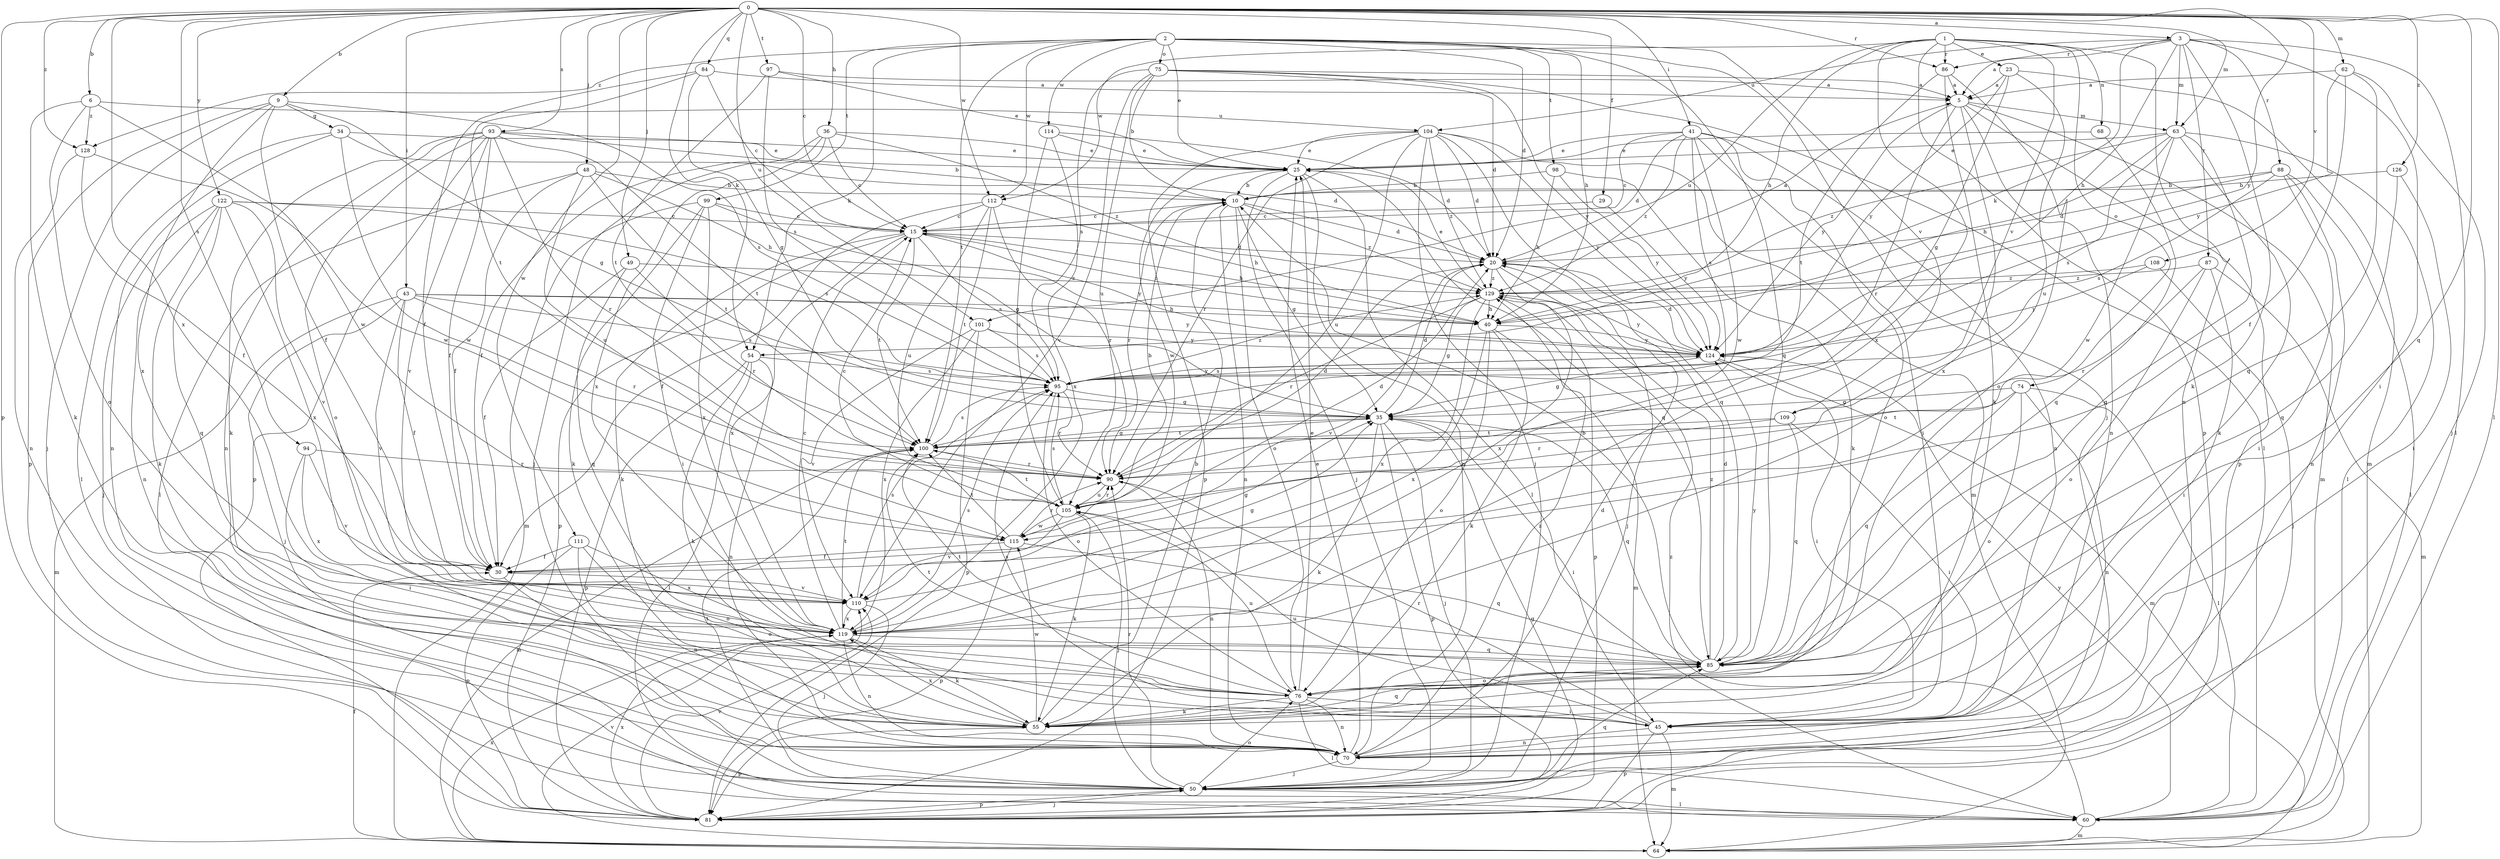 strict digraph  {
0;
1;
2;
3;
5;
6;
9;
10;
15;
20;
23;
25;
29;
30;
34;
35;
36;
40;
41;
43;
45;
48;
49;
50;
54;
55;
60;
62;
63;
64;
68;
70;
74;
75;
76;
81;
84;
85;
86;
87;
88;
90;
93;
94;
95;
97;
98;
99;
100;
101;
104;
105;
108;
109;
110;
111;
112;
114;
115;
119;
122;
124;
126;
128;
129;
0 -> 3  [label=a];
0 -> 6  [label=b];
0 -> 9  [label=b];
0 -> 15  [label=c];
0 -> 29  [label=f];
0 -> 36  [label=h];
0 -> 41  [label=i];
0 -> 43  [label=i];
0 -> 48  [label=j];
0 -> 49  [label=j];
0 -> 54  [label=k];
0 -> 60  [label=l];
0 -> 62  [label=m];
0 -> 63  [label=m];
0 -> 81  [label=p];
0 -> 84  [label=q];
0 -> 85  [label=q];
0 -> 86  [label=r];
0 -> 93  [label=s];
0 -> 94  [label=s];
0 -> 97  [label=t];
0 -> 101  [label=u];
0 -> 108  [label=v];
0 -> 111  [label=w];
0 -> 112  [label=w];
0 -> 119  [label=x];
0 -> 122  [label=y];
0 -> 124  [label=y];
0 -> 126  [label=z];
0 -> 128  [label=z];
1 -> 23  [label=e];
1 -> 40  [label=h];
1 -> 68  [label=n];
1 -> 70  [label=n];
1 -> 74  [label=o];
1 -> 81  [label=p];
1 -> 86  [label=r];
1 -> 101  [label=u];
1 -> 109  [label=v];
1 -> 112  [label=w];
1 -> 119  [label=x];
2 -> 20  [label=d];
2 -> 25  [label=e];
2 -> 40  [label=h];
2 -> 50  [label=j];
2 -> 54  [label=k];
2 -> 75  [label=o];
2 -> 85  [label=q];
2 -> 98  [label=t];
2 -> 99  [label=t];
2 -> 100  [label=t];
2 -> 109  [label=v];
2 -> 112  [label=w];
2 -> 114  [label=w];
2 -> 128  [label=z];
3 -> 5  [label=a];
3 -> 40  [label=h];
3 -> 45  [label=i];
3 -> 54  [label=k];
3 -> 55  [label=k];
3 -> 60  [label=l];
3 -> 63  [label=m];
3 -> 86  [label=r];
3 -> 87  [label=r];
3 -> 88  [label=r];
3 -> 104  [label=u];
5 -> 63  [label=m];
5 -> 64  [label=m];
5 -> 70  [label=n];
5 -> 81  [label=p];
5 -> 90  [label=r];
5 -> 119  [label=x];
5 -> 124  [label=y];
6 -> 55  [label=k];
6 -> 76  [label=o];
6 -> 104  [label=u];
6 -> 115  [label=w];
6 -> 128  [label=z];
9 -> 30  [label=f];
9 -> 34  [label=g];
9 -> 35  [label=g];
9 -> 50  [label=j];
9 -> 81  [label=p];
9 -> 95  [label=s];
9 -> 119  [label=x];
10 -> 15  [label=c];
10 -> 20  [label=d];
10 -> 35  [label=g];
10 -> 70  [label=n];
10 -> 76  [label=o];
10 -> 90  [label=r];
10 -> 129  [label=z];
15 -> 20  [label=d];
15 -> 40  [label=h];
15 -> 55  [label=k];
15 -> 81  [label=p];
15 -> 95  [label=s];
15 -> 100  [label=t];
15 -> 119  [label=x];
15 -> 124  [label=y];
20 -> 5  [label=a];
20 -> 50  [label=j];
20 -> 110  [label=v];
20 -> 119  [label=x];
20 -> 129  [label=z];
23 -> 5  [label=a];
23 -> 35  [label=g];
23 -> 64  [label=m];
23 -> 105  [label=u];
23 -> 124  [label=y];
25 -> 10  [label=b];
25 -> 50  [label=j];
25 -> 60  [label=l];
25 -> 70  [label=n];
25 -> 85  [label=q];
25 -> 115  [label=w];
29 -> 15  [label=c];
29 -> 124  [label=y];
30 -> 35  [label=g];
30 -> 76  [label=o];
30 -> 110  [label=v];
34 -> 20  [label=d];
34 -> 25  [label=e];
34 -> 60  [label=l];
34 -> 70  [label=n];
34 -> 115  [label=w];
35 -> 20  [label=d];
35 -> 45  [label=i];
35 -> 50  [label=j];
35 -> 55  [label=k];
35 -> 81  [label=p];
35 -> 85  [label=q];
35 -> 100  [label=t];
36 -> 15  [label=c];
36 -> 25  [label=e];
36 -> 30  [label=f];
36 -> 50  [label=j];
36 -> 119  [label=x];
36 -> 129  [label=z];
40 -> 15  [label=c];
40 -> 55  [label=k];
40 -> 64  [label=m];
40 -> 76  [label=o];
40 -> 119  [label=x];
40 -> 124  [label=y];
41 -> 15  [label=c];
41 -> 20  [label=d];
41 -> 25  [label=e];
41 -> 45  [label=i];
41 -> 70  [label=n];
41 -> 76  [label=o];
41 -> 95  [label=s];
41 -> 115  [label=w];
41 -> 129  [label=z];
43 -> 30  [label=f];
43 -> 40  [label=h];
43 -> 50  [label=j];
43 -> 64  [label=m];
43 -> 90  [label=r];
43 -> 95  [label=s];
43 -> 110  [label=v];
43 -> 124  [label=y];
45 -> 64  [label=m];
45 -> 70  [label=n];
45 -> 81  [label=p];
45 -> 90  [label=r];
45 -> 95  [label=s];
45 -> 105  [label=u];
48 -> 10  [label=b];
48 -> 30  [label=f];
48 -> 40  [label=h];
48 -> 60  [label=l];
48 -> 100  [label=t];
48 -> 105  [label=u];
49 -> 30  [label=f];
49 -> 85  [label=q];
49 -> 90  [label=r];
49 -> 129  [label=z];
50 -> 60  [label=l];
50 -> 76  [label=o];
50 -> 81  [label=p];
50 -> 85  [label=q];
50 -> 90  [label=r];
50 -> 100  [label=t];
54 -> 55  [label=k];
54 -> 60  [label=l];
54 -> 70  [label=n];
54 -> 81  [label=p];
54 -> 95  [label=s];
55 -> 10  [label=b];
55 -> 81  [label=p];
55 -> 85  [label=q];
55 -> 115  [label=w];
55 -> 119  [label=x];
60 -> 64  [label=m];
60 -> 124  [label=y];
60 -> 129  [label=z];
62 -> 5  [label=a];
62 -> 30  [label=f];
62 -> 50  [label=j];
62 -> 85  [label=q];
62 -> 124  [label=y];
63 -> 25  [label=e];
63 -> 40  [label=h];
63 -> 55  [label=k];
63 -> 60  [label=l];
63 -> 85  [label=q];
63 -> 95  [label=s];
63 -> 115  [label=w];
63 -> 129  [label=z];
64 -> 30  [label=f];
64 -> 110  [label=v];
64 -> 119  [label=x];
68 -> 25  [label=e];
68 -> 85  [label=q];
70 -> 20  [label=d];
70 -> 25  [label=e];
70 -> 50  [label=j];
70 -> 129  [label=z];
74 -> 35  [label=g];
74 -> 60  [label=l];
74 -> 70  [label=n];
74 -> 76  [label=o];
74 -> 85  [label=q];
74 -> 100  [label=t];
75 -> 5  [label=a];
75 -> 10  [label=b];
75 -> 20  [label=d];
75 -> 60  [label=l];
75 -> 95  [label=s];
75 -> 105  [label=u];
75 -> 110  [label=v];
75 -> 124  [label=y];
76 -> 25  [label=e];
76 -> 45  [label=i];
76 -> 55  [label=k];
76 -> 60  [label=l];
76 -> 70  [label=n];
76 -> 100  [label=t];
76 -> 105  [label=u];
81 -> 35  [label=g];
81 -> 50  [label=j];
81 -> 110  [label=v];
81 -> 119  [label=x];
84 -> 5  [label=a];
84 -> 15  [label=c];
84 -> 30  [label=f];
84 -> 35  [label=g];
84 -> 100  [label=t];
85 -> 10  [label=b];
85 -> 20  [label=d];
85 -> 76  [label=o];
85 -> 100  [label=t];
85 -> 124  [label=y];
85 -> 129  [label=z];
86 -> 5  [label=a];
86 -> 55  [label=k];
86 -> 76  [label=o];
86 -> 100  [label=t];
87 -> 45  [label=i];
87 -> 64  [label=m];
87 -> 76  [label=o];
87 -> 90  [label=r];
87 -> 129  [label=z];
88 -> 10  [label=b];
88 -> 20  [label=d];
88 -> 45  [label=i];
88 -> 60  [label=l];
88 -> 70  [label=n];
88 -> 95  [label=s];
90 -> 20  [label=d];
90 -> 70  [label=n];
90 -> 105  [label=u];
93 -> 10  [label=b];
93 -> 25  [label=e];
93 -> 30  [label=f];
93 -> 55  [label=k];
93 -> 70  [label=n];
93 -> 76  [label=o];
93 -> 81  [label=p];
93 -> 90  [label=r];
93 -> 100  [label=t];
93 -> 110  [label=v];
94 -> 45  [label=i];
94 -> 90  [label=r];
94 -> 110  [label=v];
94 -> 119  [label=x];
95 -> 35  [label=g];
95 -> 76  [label=o];
95 -> 90  [label=r];
95 -> 124  [label=y];
95 -> 129  [label=z];
97 -> 5  [label=a];
97 -> 25  [label=e];
97 -> 95  [label=s];
97 -> 100  [label=t];
98 -> 10  [label=b];
98 -> 40  [label=h];
98 -> 55  [label=k];
98 -> 124  [label=y];
99 -> 15  [label=c];
99 -> 35  [label=g];
99 -> 45  [label=i];
99 -> 55  [label=k];
99 -> 64  [label=m];
99 -> 119  [label=x];
100 -> 35  [label=g];
100 -> 64  [label=m];
100 -> 90  [label=r];
100 -> 95  [label=s];
101 -> 81  [label=p];
101 -> 95  [label=s];
101 -> 110  [label=v];
101 -> 119  [label=x];
101 -> 124  [label=y];
104 -> 20  [label=d];
104 -> 25  [label=e];
104 -> 50  [label=j];
104 -> 64  [label=m];
104 -> 81  [label=p];
104 -> 85  [label=q];
104 -> 90  [label=r];
104 -> 105  [label=u];
104 -> 124  [label=y];
104 -> 129  [label=z];
105 -> 10  [label=b];
105 -> 15  [label=c];
105 -> 20  [label=d];
105 -> 50  [label=j];
105 -> 55  [label=k];
105 -> 90  [label=r];
105 -> 95  [label=s];
105 -> 100  [label=t];
105 -> 110  [label=v];
105 -> 115  [label=w];
108 -> 50  [label=j];
108 -> 124  [label=y];
108 -> 129  [label=z];
109 -> 45  [label=i];
109 -> 85  [label=q];
109 -> 90  [label=r];
109 -> 100  [label=t];
110 -> 35  [label=g];
110 -> 50  [label=j];
110 -> 95  [label=s];
110 -> 119  [label=x];
111 -> 30  [label=f];
111 -> 70  [label=n];
111 -> 76  [label=o];
111 -> 81  [label=p];
111 -> 119  [label=x];
112 -> 15  [label=c];
112 -> 30  [label=f];
112 -> 40  [label=h];
112 -> 90  [label=r];
112 -> 100  [label=t];
112 -> 105  [label=u];
114 -> 20  [label=d];
114 -> 25  [label=e];
114 -> 105  [label=u];
114 -> 119  [label=x];
115 -> 30  [label=f];
115 -> 81  [label=p];
115 -> 85  [label=q];
115 -> 90  [label=r];
115 -> 100  [label=t];
119 -> 15  [label=c];
119 -> 55  [label=k];
119 -> 70  [label=n];
119 -> 85  [label=q];
119 -> 95  [label=s];
119 -> 100  [label=t];
122 -> 15  [label=c];
122 -> 50  [label=j];
122 -> 55  [label=k];
122 -> 70  [label=n];
122 -> 85  [label=q];
122 -> 95  [label=s];
122 -> 110  [label=v];
122 -> 119  [label=x];
124 -> 20  [label=d];
124 -> 35  [label=g];
124 -> 45  [label=i];
124 -> 64  [label=m];
124 -> 95  [label=s];
126 -> 10  [label=b];
126 -> 45  [label=i];
126 -> 85  [label=q];
128 -> 30  [label=f];
128 -> 70  [label=n];
128 -> 115  [label=w];
129 -> 25  [label=e];
129 -> 35  [label=g];
129 -> 40  [label=h];
129 -> 81  [label=p];
129 -> 90  [label=r];
129 -> 119  [label=x];
129 -> 124  [label=y];
}
